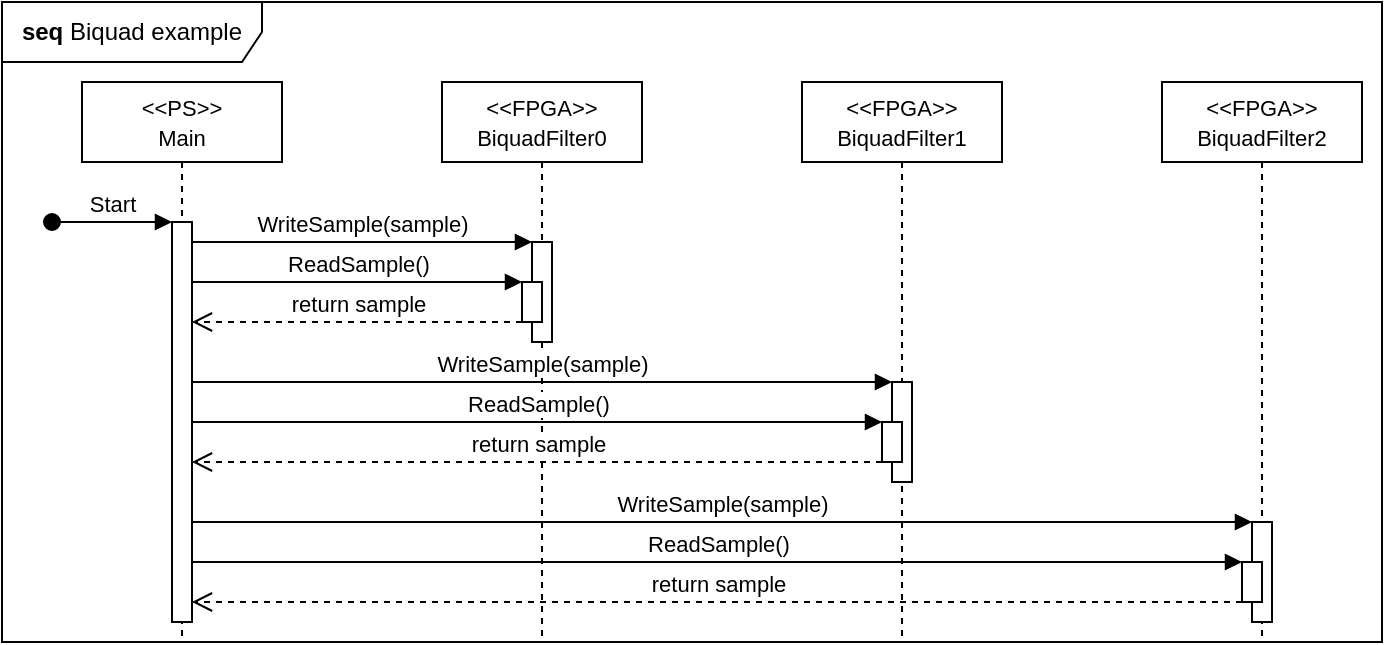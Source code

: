 <mxfile version="22.1.16" type="device">
  <diagram name="Page-1" id="2YBvvXClWsGukQMizWep">
    <mxGraphModel dx="757" dy="814" grid="1" gridSize="10" guides="1" tooltips="1" connect="1" arrows="1" fold="1" page="1" pageScale="1" pageWidth="850" pageHeight="1100" math="0" shadow="0">
      <root>
        <mxCell id="0" />
        <mxCell id="1" parent="0" />
        <mxCell id="BF5DcFZ5NZN4_vaQyqLM-26" value="&lt;b&gt;seq &lt;/b&gt;Biquad example" style="shape=umlFrame;whiteSpace=wrap;html=1;pointerEvents=0;width=130;height=30;" vertex="1" parent="1">
          <mxGeometry width="690" height="320" as="geometry" />
        </mxCell>
        <mxCell id="aM9ryv3xv72pqoxQDRHE-1" value="&lt;font style=&quot;font-size: 11px;&quot;&gt;&amp;lt;&amp;lt;PS&amp;gt;&amp;gt;&lt;br&gt;Main&lt;br&gt;&lt;/font&gt;" style="shape=umlLifeline;perimeter=lifelinePerimeter;whiteSpace=wrap;html=1;container=0;dropTarget=0;collapsible=0;recursiveResize=0;outlineConnect=0;portConstraint=eastwest;newEdgeStyle={&quot;edgeStyle&quot;:&quot;elbowEdgeStyle&quot;,&quot;elbow&quot;:&quot;vertical&quot;,&quot;curved&quot;:0,&quot;rounded&quot;:0};" parent="1" vertex="1">
          <mxGeometry x="40" y="40" width="100" height="280" as="geometry" />
        </mxCell>
        <mxCell id="aM9ryv3xv72pqoxQDRHE-2" value="" style="html=1;points=[];perimeter=orthogonalPerimeter;outlineConnect=0;targetShapes=umlLifeline;portConstraint=eastwest;newEdgeStyle={&quot;edgeStyle&quot;:&quot;elbowEdgeStyle&quot;,&quot;elbow&quot;:&quot;vertical&quot;,&quot;curved&quot;:0,&quot;rounded&quot;:0};" parent="aM9ryv3xv72pqoxQDRHE-1" vertex="1">
          <mxGeometry x="45" y="70" width="10" height="200" as="geometry" />
        </mxCell>
        <mxCell id="aM9ryv3xv72pqoxQDRHE-3" value="Start" style="html=1;verticalAlign=bottom;startArrow=oval;endArrow=block;startSize=8;edgeStyle=elbowEdgeStyle;elbow=vertical;curved=0;rounded=0;" parent="aM9ryv3xv72pqoxQDRHE-1" target="aM9ryv3xv72pqoxQDRHE-2" edge="1">
          <mxGeometry relative="1" as="geometry">
            <mxPoint x="-15" y="70" as="sourcePoint" />
          </mxGeometry>
        </mxCell>
        <mxCell id="aM9ryv3xv72pqoxQDRHE-5" value="&lt;font style=&quot;font-size: 11px;&quot;&gt;&amp;lt;&amp;lt;FPGA&amp;gt;&amp;gt;&lt;br&gt;BiquadFilter0&lt;/font&gt;" style="shape=umlLifeline;perimeter=lifelinePerimeter;whiteSpace=wrap;html=1;container=0;dropTarget=0;collapsible=0;recursiveResize=0;outlineConnect=0;portConstraint=eastwest;newEdgeStyle={&quot;edgeStyle&quot;:&quot;elbowEdgeStyle&quot;,&quot;elbow&quot;:&quot;vertical&quot;,&quot;curved&quot;:0,&quot;rounded&quot;:0};" parent="1" vertex="1">
          <mxGeometry x="220" y="40" width="100" height="280" as="geometry" />
        </mxCell>
        <mxCell id="aM9ryv3xv72pqoxQDRHE-6" value="" style="html=1;points=[];perimeter=orthogonalPerimeter;outlineConnect=0;targetShapes=umlLifeline;portConstraint=eastwest;newEdgeStyle={&quot;edgeStyle&quot;:&quot;elbowEdgeStyle&quot;,&quot;elbow&quot;:&quot;vertical&quot;,&quot;curved&quot;:0,&quot;rounded&quot;:0};" parent="aM9ryv3xv72pqoxQDRHE-5" vertex="1">
          <mxGeometry x="45" y="80" width="10" height="50" as="geometry" />
        </mxCell>
        <mxCell id="BF5DcFZ5NZN4_vaQyqLM-8" value="" style="html=1;points=[[0,0,0,0,5],[0,1,0,0,-5],[1,0,0,0,5],[1,1,0,0,-5]];perimeter=orthogonalPerimeter;outlineConnect=0;targetShapes=umlLifeline;portConstraint=eastwest;newEdgeStyle={&quot;curved&quot;:0,&quot;rounded&quot;:0};" vertex="1" parent="aM9ryv3xv72pqoxQDRHE-5">
          <mxGeometry x="40" y="100" width="10" height="20" as="geometry" />
        </mxCell>
        <mxCell id="aM9ryv3xv72pqoxQDRHE-7" value="WriteSample(sample)" style="html=1;verticalAlign=bottom;endArrow=block;edgeStyle=elbowEdgeStyle;elbow=vertical;curved=0;rounded=0;" parent="1" source="aM9ryv3xv72pqoxQDRHE-2" target="aM9ryv3xv72pqoxQDRHE-6" edge="1">
          <mxGeometry relative="1" as="geometry">
            <mxPoint x="195" y="130" as="sourcePoint" />
            <Array as="points">
              <mxPoint x="180" y="120" />
            </Array>
          </mxGeometry>
        </mxCell>
        <mxCell id="BF5DcFZ5NZN4_vaQyqLM-1" value="&lt;font style=&quot;font-size: 11px;&quot;&gt;&amp;lt;&amp;lt;FPGA&amp;gt;&amp;gt;&lt;br&gt;BiquadFilter1&lt;/font&gt;" style="shape=umlLifeline;perimeter=lifelinePerimeter;whiteSpace=wrap;html=1;container=0;dropTarget=0;collapsible=0;recursiveResize=0;outlineConnect=0;portConstraint=eastwest;newEdgeStyle={&quot;edgeStyle&quot;:&quot;elbowEdgeStyle&quot;,&quot;elbow&quot;:&quot;vertical&quot;,&quot;curved&quot;:0,&quot;rounded&quot;:0};" vertex="1" parent="1">
          <mxGeometry x="400" y="40" width="100" height="280" as="geometry" />
        </mxCell>
        <mxCell id="BF5DcFZ5NZN4_vaQyqLM-16" value="" style="html=1;points=[];perimeter=orthogonalPerimeter;outlineConnect=0;targetShapes=umlLifeline;portConstraint=eastwest;newEdgeStyle={&quot;edgeStyle&quot;:&quot;elbowEdgeStyle&quot;,&quot;elbow&quot;:&quot;vertical&quot;,&quot;curved&quot;:0,&quot;rounded&quot;:0};" vertex="1" parent="BF5DcFZ5NZN4_vaQyqLM-1">
          <mxGeometry x="45" y="150" width="10" height="50" as="geometry" />
        </mxCell>
        <mxCell id="BF5DcFZ5NZN4_vaQyqLM-17" value="" style="html=1;points=[[0,0,0,0,5],[0,1,0,0,-5],[1,0,0,0,5],[1,1,0,0,-5]];perimeter=orthogonalPerimeter;outlineConnect=0;targetShapes=umlLifeline;portConstraint=eastwest;newEdgeStyle={&quot;curved&quot;:0,&quot;rounded&quot;:0};" vertex="1" parent="BF5DcFZ5NZN4_vaQyqLM-1">
          <mxGeometry x="40" y="170" width="10" height="20" as="geometry" />
        </mxCell>
        <mxCell id="BF5DcFZ5NZN4_vaQyqLM-19" value="ReadSample()" style="html=1;verticalAlign=bottom;endArrow=block;curved=0;rounded=0;" edge="1" parent="BF5DcFZ5NZN4_vaQyqLM-1" source="aM9ryv3xv72pqoxQDRHE-2">
          <mxGeometry width="80" relative="1" as="geometry">
            <mxPoint x="-125" y="170" as="sourcePoint" />
            <mxPoint x="40" y="170" as="targetPoint" />
          </mxGeometry>
        </mxCell>
        <mxCell id="BF5DcFZ5NZN4_vaQyqLM-20" value="return sample" style="html=1;verticalAlign=bottom;endArrow=open;dashed=1;endSize=8;curved=0;rounded=0;" edge="1" parent="BF5DcFZ5NZN4_vaQyqLM-1" target="aM9ryv3xv72pqoxQDRHE-2">
          <mxGeometry relative="1" as="geometry">
            <mxPoint x="40" y="190" as="sourcePoint" />
            <mxPoint x="-125" y="190" as="targetPoint" />
          </mxGeometry>
        </mxCell>
        <mxCell id="BF5DcFZ5NZN4_vaQyqLM-3" value="&lt;font style=&quot;font-size: 11px;&quot;&gt;&amp;lt;&amp;lt;FPGA&amp;gt;&amp;gt;&lt;br&gt;BiquadFilter2&lt;/font&gt;" style="shape=umlLifeline;perimeter=lifelinePerimeter;whiteSpace=wrap;html=1;container=0;dropTarget=0;collapsible=0;recursiveResize=0;outlineConnect=0;portConstraint=eastwest;newEdgeStyle={&quot;edgeStyle&quot;:&quot;elbowEdgeStyle&quot;,&quot;elbow&quot;:&quot;vertical&quot;,&quot;curved&quot;:0,&quot;rounded&quot;:0};" vertex="1" parent="1">
          <mxGeometry x="580" y="40" width="100" height="280" as="geometry" />
        </mxCell>
        <mxCell id="BF5DcFZ5NZN4_vaQyqLM-21" value="" style="html=1;points=[];perimeter=orthogonalPerimeter;outlineConnect=0;targetShapes=umlLifeline;portConstraint=eastwest;newEdgeStyle={&quot;edgeStyle&quot;:&quot;elbowEdgeStyle&quot;,&quot;elbow&quot;:&quot;vertical&quot;,&quot;curved&quot;:0,&quot;rounded&quot;:0};" vertex="1" parent="BF5DcFZ5NZN4_vaQyqLM-3">
          <mxGeometry x="45" y="220" width="10" height="50" as="geometry" />
        </mxCell>
        <mxCell id="BF5DcFZ5NZN4_vaQyqLM-22" value="" style="html=1;points=[[0,0,0,0,5],[0,1,0,0,-5],[1,0,0,0,5],[1,1,0,0,-5]];perimeter=orthogonalPerimeter;outlineConnect=0;targetShapes=umlLifeline;portConstraint=eastwest;newEdgeStyle={&quot;curved&quot;:0,&quot;rounded&quot;:0};" vertex="1" parent="BF5DcFZ5NZN4_vaQyqLM-3">
          <mxGeometry x="40" y="240" width="10" height="20" as="geometry" />
        </mxCell>
        <mxCell id="BF5DcFZ5NZN4_vaQyqLM-24" value="ReadSample()" style="html=1;verticalAlign=bottom;endArrow=block;curved=0;rounded=0;" edge="1" parent="BF5DcFZ5NZN4_vaQyqLM-3" source="aM9ryv3xv72pqoxQDRHE-2">
          <mxGeometry width="80" relative="1" as="geometry">
            <mxPoint x="-125" y="240" as="sourcePoint" />
            <mxPoint x="40" y="240" as="targetPoint" />
          </mxGeometry>
        </mxCell>
        <mxCell id="BF5DcFZ5NZN4_vaQyqLM-25" value="return sample" style="html=1;verticalAlign=bottom;endArrow=open;dashed=1;endSize=8;curved=0;rounded=0;" edge="1" parent="BF5DcFZ5NZN4_vaQyqLM-3" target="aM9ryv3xv72pqoxQDRHE-2">
          <mxGeometry relative="1" as="geometry">
            <mxPoint x="40" y="260" as="sourcePoint" />
            <mxPoint x="-125" y="260" as="targetPoint" />
          </mxGeometry>
        </mxCell>
        <mxCell id="BF5DcFZ5NZN4_vaQyqLM-6" value="ReadSample()" style="html=1;verticalAlign=bottom;endArrow=block;curved=0;rounded=0;" edge="1" parent="1">
          <mxGeometry width="80" relative="1" as="geometry">
            <mxPoint x="95" y="140" as="sourcePoint" />
            <mxPoint x="260" y="140" as="targetPoint" />
          </mxGeometry>
        </mxCell>
        <mxCell id="BF5DcFZ5NZN4_vaQyqLM-9" value="return sample" style="html=1;verticalAlign=bottom;endArrow=open;dashed=1;endSize=8;curved=0;rounded=0;" edge="1" parent="1">
          <mxGeometry relative="1" as="geometry">
            <mxPoint x="260" y="160" as="sourcePoint" />
            <mxPoint x="95" y="160" as="targetPoint" />
          </mxGeometry>
        </mxCell>
        <mxCell id="BF5DcFZ5NZN4_vaQyqLM-18" value="WriteSample(sample)" style="html=1;verticalAlign=bottom;endArrow=block;edgeStyle=elbowEdgeStyle;elbow=vertical;curved=0;rounded=0;" edge="1" parent="1" target="BF5DcFZ5NZN4_vaQyqLM-16" source="aM9ryv3xv72pqoxQDRHE-2">
          <mxGeometry relative="1" as="geometry">
            <mxPoint x="275" y="190" as="sourcePoint" />
            <Array as="points">
              <mxPoint x="360" y="190" />
            </Array>
          </mxGeometry>
        </mxCell>
        <mxCell id="BF5DcFZ5NZN4_vaQyqLM-23" value="WriteSample(sample)" style="html=1;verticalAlign=bottom;endArrow=block;edgeStyle=elbowEdgeStyle;elbow=vertical;curved=0;rounded=0;" edge="1" parent="1" target="BF5DcFZ5NZN4_vaQyqLM-21" source="aM9ryv3xv72pqoxQDRHE-2">
          <mxGeometry relative="1" as="geometry">
            <mxPoint x="455" y="260" as="sourcePoint" />
            <Array as="points">
              <mxPoint x="540" y="260" />
            </Array>
          </mxGeometry>
        </mxCell>
      </root>
    </mxGraphModel>
  </diagram>
</mxfile>
